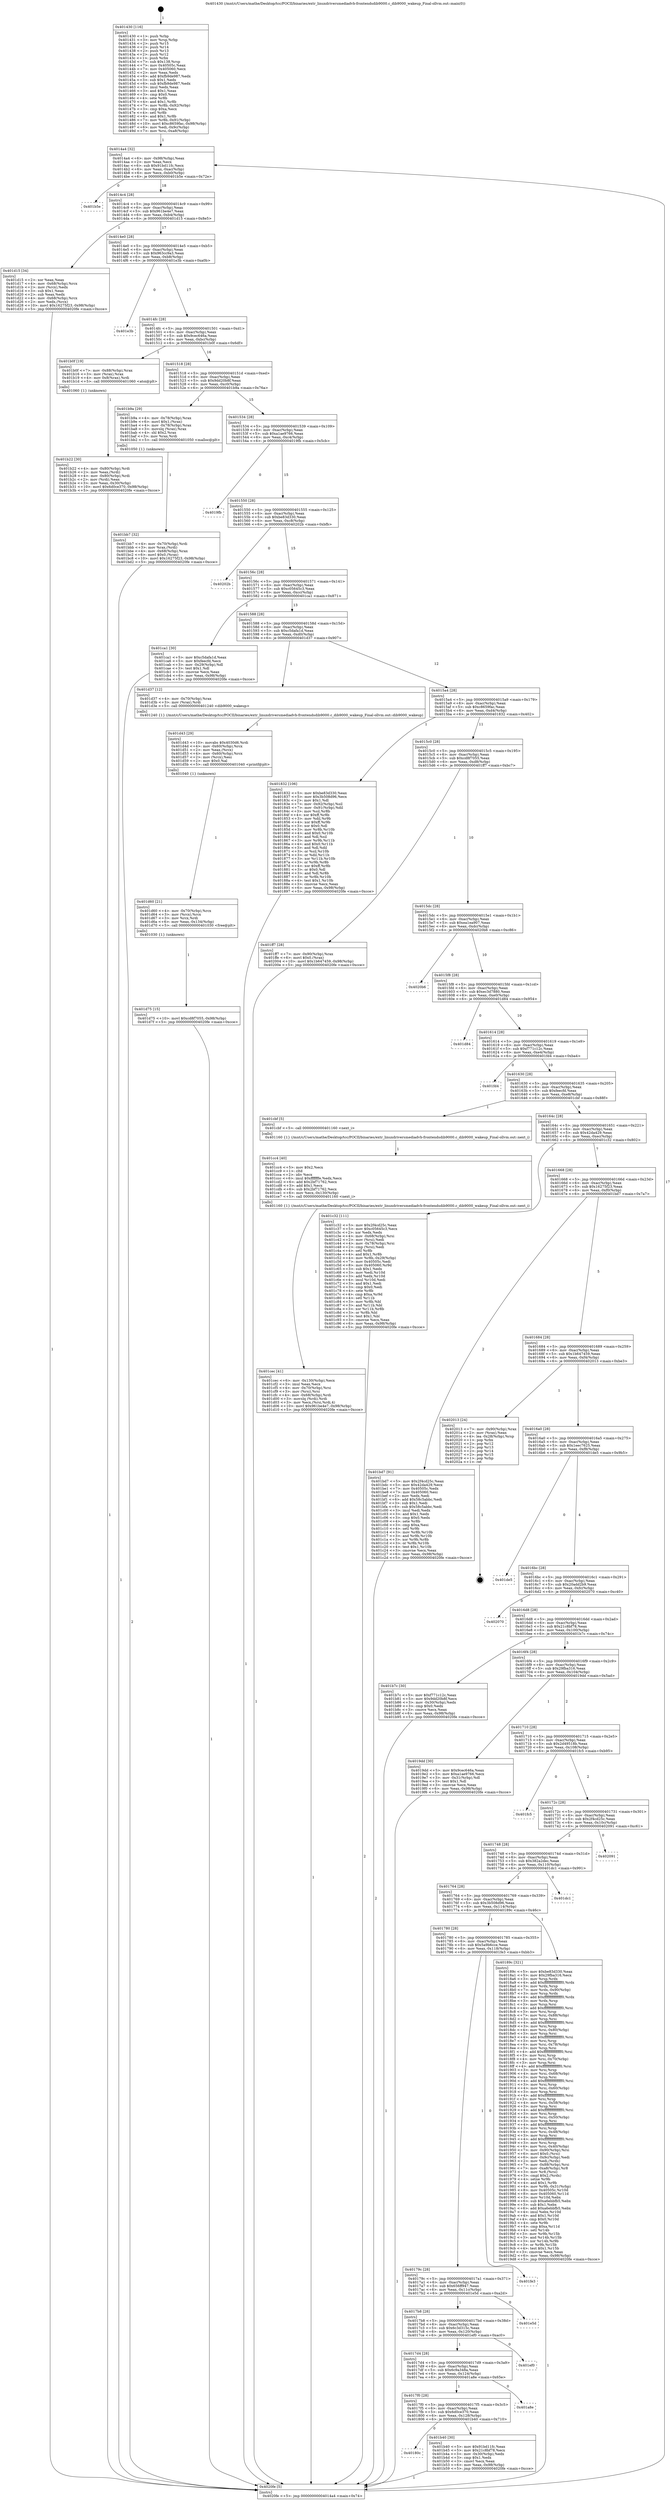 digraph "0x401430" {
  label = "0x401430 (/mnt/c/Users/mathe/Desktop/tcc/POCII/binaries/extr_linuxdriversmediadvb-frontendsdib9000.c_dib9000_wakeup_Final-ollvm.out::main(0))"
  labelloc = "t"
  node[shape=record]

  Entry [label="",width=0.3,height=0.3,shape=circle,fillcolor=black,style=filled]
  "0x4014a4" [label="{
     0x4014a4 [32]\l
     | [instrs]\l
     &nbsp;&nbsp;0x4014a4 \<+6\>: mov -0x98(%rbp),%eax\l
     &nbsp;&nbsp;0x4014aa \<+2\>: mov %eax,%ecx\l
     &nbsp;&nbsp;0x4014ac \<+6\>: sub $0x91bd11fc,%ecx\l
     &nbsp;&nbsp;0x4014b2 \<+6\>: mov %eax,-0xac(%rbp)\l
     &nbsp;&nbsp;0x4014b8 \<+6\>: mov %ecx,-0xb0(%rbp)\l
     &nbsp;&nbsp;0x4014be \<+6\>: je 0000000000401b5e \<main+0x72e\>\l
  }"]
  "0x401b5e" [label="{
     0x401b5e\l
  }", style=dashed]
  "0x4014c4" [label="{
     0x4014c4 [28]\l
     | [instrs]\l
     &nbsp;&nbsp;0x4014c4 \<+5\>: jmp 00000000004014c9 \<main+0x99\>\l
     &nbsp;&nbsp;0x4014c9 \<+6\>: mov -0xac(%rbp),%eax\l
     &nbsp;&nbsp;0x4014cf \<+5\>: sub $0x961be4e7,%eax\l
     &nbsp;&nbsp;0x4014d4 \<+6\>: mov %eax,-0xb4(%rbp)\l
     &nbsp;&nbsp;0x4014da \<+6\>: je 0000000000401d15 \<main+0x8e5\>\l
  }"]
  Exit [label="",width=0.3,height=0.3,shape=circle,fillcolor=black,style=filled,peripheries=2]
  "0x401d15" [label="{
     0x401d15 [34]\l
     | [instrs]\l
     &nbsp;&nbsp;0x401d15 \<+2\>: xor %eax,%eax\l
     &nbsp;&nbsp;0x401d17 \<+4\>: mov -0x68(%rbp),%rcx\l
     &nbsp;&nbsp;0x401d1b \<+2\>: mov (%rcx),%edx\l
     &nbsp;&nbsp;0x401d1d \<+3\>: sub $0x1,%eax\l
     &nbsp;&nbsp;0x401d20 \<+2\>: sub %eax,%edx\l
     &nbsp;&nbsp;0x401d22 \<+4\>: mov -0x68(%rbp),%rcx\l
     &nbsp;&nbsp;0x401d26 \<+2\>: mov %edx,(%rcx)\l
     &nbsp;&nbsp;0x401d28 \<+10\>: movl $0x16275f23,-0x98(%rbp)\l
     &nbsp;&nbsp;0x401d32 \<+5\>: jmp 00000000004020fe \<main+0xcce\>\l
  }"]
  "0x4014e0" [label="{
     0x4014e0 [28]\l
     | [instrs]\l
     &nbsp;&nbsp;0x4014e0 \<+5\>: jmp 00000000004014e5 \<main+0xb5\>\l
     &nbsp;&nbsp;0x4014e5 \<+6\>: mov -0xac(%rbp),%eax\l
     &nbsp;&nbsp;0x4014eb \<+5\>: sub $0x963cc9a3,%eax\l
     &nbsp;&nbsp;0x4014f0 \<+6\>: mov %eax,-0xb8(%rbp)\l
     &nbsp;&nbsp;0x4014f6 \<+6\>: je 0000000000401e3b \<main+0xa0b\>\l
  }"]
  "0x401d75" [label="{
     0x401d75 [15]\l
     | [instrs]\l
     &nbsp;&nbsp;0x401d75 \<+10\>: movl $0xcd8f7055,-0x98(%rbp)\l
     &nbsp;&nbsp;0x401d7f \<+5\>: jmp 00000000004020fe \<main+0xcce\>\l
  }"]
  "0x401e3b" [label="{
     0x401e3b\l
  }", style=dashed]
  "0x4014fc" [label="{
     0x4014fc [28]\l
     | [instrs]\l
     &nbsp;&nbsp;0x4014fc \<+5\>: jmp 0000000000401501 \<main+0xd1\>\l
     &nbsp;&nbsp;0x401501 \<+6\>: mov -0xac(%rbp),%eax\l
     &nbsp;&nbsp;0x401507 \<+5\>: sub $0x9cec646a,%eax\l
     &nbsp;&nbsp;0x40150c \<+6\>: mov %eax,-0xbc(%rbp)\l
     &nbsp;&nbsp;0x401512 \<+6\>: je 0000000000401b0f \<main+0x6df\>\l
  }"]
  "0x401d60" [label="{
     0x401d60 [21]\l
     | [instrs]\l
     &nbsp;&nbsp;0x401d60 \<+4\>: mov -0x70(%rbp),%rcx\l
     &nbsp;&nbsp;0x401d64 \<+3\>: mov (%rcx),%rcx\l
     &nbsp;&nbsp;0x401d67 \<+3\>: mov %rcx,%rdi\l
     &nbsp;&nbsp;0x401d6a \<+6\>: mov %eax,-0x134(%rbp)\l
     &nbsp;&nbsp;0x401d70 \<+5\>: call 0000000000401030 \<free@plt\>\l
     | [calls]\l
     &nbsp;&nbsp;0x401030 \{1\} (unknown)\l
  }"]
  "0x401b0f" [label="{
     0x401b0f [19]\l
     | [instrs]\l
     &nbsp;&nbsp;0x401b0f \<+7\>: mov -0x88(%rbp),%rax\l
     &nbsp;&nbsp;0x401b16 \<+3\>: mov (%rax),%rax\l
     &nbsp;&nbsp;0x401b19 \<+4\>: mov 0x8(%rax),%rdi\l
     &nbsp;&nbsp;0x401b1d \<+5\>: call 0000000000401060 \<atoi@plt\>\l
     | [calls]\l
     &nbsp;&nbsp;0x401060 \{1\} (unknown)\l
  }"]
  "0x401518" [label="{
     0x401518 [28]\l
     | [instrs]\l
     &nbsp;&nbsp;0x401518 \<+5\>: jmp 000000000040151d \<main+0xed\>\l
     &nbsp;&nbsp;0x40151d \<+6\>: mov -0xac(%rbp),%eax\l
     &nbsp;&nbsp;0x401523 \<+5\>: sub $0x9dd20b8f,%eax\l
     &nbsp;&nbsp;0x401528 \<+6\>: mov %eax,-0xc0(%rbp)\l
     &nbsp;&nbsp;0x40152e \<+6\>: je 0000000000401b9a \<main+0x76a\>\l
  }"]
  "0x401d43" [label="{
     0x401d43 [29]\l
     | [instrs]\l
     &nbsp;&nbsp;0x401d43 \<+10\>: movabs $0x4030d6,%rdi\l
     &nbsp;&nbsp;0x401d4d \<+4\>: mov -0x60(%rbp),%rcx\l
     &nbsp;&nbsp;0x401d51 \<+2\>: mov %eax,(%rcx)\l
     &nbsp;&nbsp;0x401d53 \<+4\>: mov -0x60(%rbp),%rcx\l
     &nbsp;&nbsp;0x401d57 \<+2\>: mov (%rcx),%esi\l
     &nbsp;&nbsp;0x401d59 \<+2\>: mov $0x0,%al\l
     &nbsp;&nbsp;0x401d5b \<+5\>: call 0000000000401040 \<printf@plt\>\l
     | [calls]\l
     &nbsp;&nbsp;0x401040 \{1\} (unknown)\l
  }"]
  "0x401b9a" [label="{
     0x401b9a [29]\l
     | [instrs]\l
     &nbsp;&nbsp;0x401b9a \<+4\>: mov -0x78(%rbp),%rax\l
     &nbsp;&nbsp;0x401b9e \<+6\>: movl $0x1,(%rax)\l
     &nbsp;&nbsp;0x401ba4 \<+4\>: mov -0x78(%rbp),%rax\l
     &nbsp;&nbsp;0x401ba8 \<+3\>: movslq (%rax),%rax\l
     &nbsp;&nbsp;0x401bab \<+4\>: shl $0x2,%rax\l
     &nbsp;&nbsp;0x401baf \<+3\>: mov %rax,%rdi\l
     &nbsp;&nbsp;0x401bb2 \<+5\>: call 0000000000401050 \<malloc@plt\>\l
     | [calls]\l
     &nbsp;&nbsp;0x401050 \{1\} (unknown)\l
  }"]
  "0x401534" [label="{
     0x401534 [28]\l
     | [instrs]\l
     &nbsp;&nbsp;0x401534 \<+5\>: jmp 0000000000401539 \<main+0x109\>\l
     &nbsp;&nbsp;0x401539 \<+6\>: mov -0xac(%rbp),%eax\l
     &nbsp;&nbsp;0x40153f \<+5\>: sub $0xa1ae9766,%eax\l
     &nbsp;&nbsp;0x401544 \<+6\>: mov %eax,-0xc4(%rbp)\l
     &nbsp;&nbsp;0x40154a \<+6\>: je 00000000004019fb \<main+0x5cb\>\l
  }"]
  "0x401cec" [label="{
     0x401cec [41]\l
     | [instrs]\l
     &nbsp;&nbsp;0x401cec \<+6\>: mov -0x130(%rbp),%ecx\l
     &nbsp;&nbsp;0x401cf2 \<+3\>: imul %eax,%ecx\l
     &nbsp;&nbsp;0x401cf5 \<+4\>: mov -0x70(%rbp),%rsi\l
     &nbsp;&nbsp;0x401cf9 \<+3\>: mov (%rsi),%rsi\l
     &nbsp;&nbsp;0x401cfc \<+4\>: mov -0x68(%rbp),%rdi\l
     &nbsp;&nbsp;0x401d00 \<+3\>: movslq (%rdi),%rdi\l
     &nbsp;&nbsp;0x401d03 \<+3\>: mov %ecx,(%rsi,%rdi,4)\l
     &nbsp;&nbsp;0x401d06 \<+10\>: movl $0x961be4e7,-0x98(%rbp)\l
     &nbsp;&nbsp;0x401d10 \<+5\>: jmp 00000000004020fe \<main+0xcce\>\l
  }"]
  "0x4019fb" [label="{
     0x4019fb\l
  }", style=dashed]
  "0x401550" [label="{
     0x401550 [28]\l
     | [instrs]\l
     &nbsp;&nbsp;0x401550 \<+5\>: jmp 0000000000401555 \<main+0x125\>\l
     &nbsp;&nbsp;0x401555 \<+6\>: mov -0xac(%rbp),%eax\l
     &nbsp;&nbsp;0x40155b \<+5\>: sub $0xbe83d330,%eax\l
     &nbsp;&nbsp;0x401560 \<+6\>: mov %eax,-0xc8(%rbp)\l
     &nbsp;&nbsp;0x401566 \<+6\>: je 000000000040202b \<main+0xbfb\>\l
  }"]
  "0x401cc4" [label="{
     0x401cc4 [40]\l
     | [instrs]\l
     &nbsp;&nbsp;0x401cc4 \<+5\>: mov $0x2,%ecx\l
     &nbsp;&nbsp;0x401cc9 \<+1\>: cltd\l
     &nbsp;&nbsp;0x401cca \<+2\>: idiv %ecx\l
     &nbsp;&nbsp;0x401ccc \<+6\>: imul $0xfffffffe,%edx,%ecx\l
     &nbsp;&nbsp;0x401cd2 \<+6\>: add $0x2bf71762,%ecx\l
     &nbsp;&nbsp;0x401cd8 \<+3\>: add $0x1,%ecx\l
     &nbsp;&nbsp;0x401cdb \<+6\>: sub $0x2bf71762,%ecx\l
     &nbsp;&nbsp;0x401ce1 \<+6\>: mov %ecx,-0x130(%rbp)\l
     &nbsp;&nbsp;0x401ce7 \<+5\>: call 0000000000401160 \<next_i\>\l
     | [calls]\l
     &nbsp;&nbsp;0x401160 \{1\} (/mnt/c/Users/mathe/Desktop/tcc/POCII/binaries/extr_linuxdriversmediadvb-frontendsdib9000.c_dib9000_wakeup_Final-ollvm.out::next_i)\l
  }"]
  "0x40202b" [label="{
     0x40202b\l
  }", style=dashed]
  "0x40156c" [label="{
     0x40156c [28]\l
     | [instrs]\l
     &nbsp;&nbsp;0x40156c \<+5\>: jmp 0000000000401571 \<main+0x141\>\l
     &nbsp;&nbsp;0x401571 \<+6\>: mov -0xac(%rbp),%eax\l
     &nbsp;&nbsp;0x401577 \<+5\>: sub $0xc05645c3,%eax\l
     &nbsp;&nbsp;0x40157c \<+6\>: mov %eax,-0xcc(%rbp)\l
     &nbsp;&nbsp;0x401582 \<+6\>: je 0000000000401ca1 \<main+0x871\>\l
  }"]
  "0x401bb7" [label="{
     0x401bb7 [32]\l
     | [instrs]\l
     &nbsp;&nbsp;0x401bb7 \<+4\>: mov -0x70(%rbp),%rdi\l
     &nbsp;&nbsp;0x401bbb \<+3\>: mov %rax,(%rdi)\l
     &nbsp;&nbsp;0x401bbe \<+4\>: mov -0x68(%rbp),%rax\l
     &nbsp;&nbsp;0x401bc2 \<+6\>: movl $0x0,(%rax)\l
     &nbsp;&nbsp;0x401bc8 \<+10\>: movl $0x16275f23,-0x98(%rbp)\l
     &nbsp;&nbsp;0x401bd2 \<+5\>: jmp 00000000004020fe \<main+0xcce\>\l
  }"]
  "0x401ca1" [label="{
     0x401ca1 [30]\l
     | [instrs]\l
     &nbsp;&nbsp;0x401ca1 \<+5\>: mov $0xc5dafa1d,%eax\l
     &nbsp;&nbsp;0x401ca6 \<+5\>: mov $0xfeecfd,%ecx\l
     &nbsp;&nbsp;0x401cab \<+3\>: mov -0x29(%rbp),%dl\l
     &nbsp;&nbsp;0x401cae \<+3\>: test $0x1,%dl\l
     &nbsp;&nbsp;0x401cb1 \<+3\>: cmovne %ecx,%eax\l
     &nbsp;&nbsp;0x401cb4 \<+6\>: mov %eax,-0x98(%rbp)\l
     &nbsp;&nbsp;0x401cba \<+5\>: jmp 00000000004020fe \<main+0xcce\>\l
  }"]
  "0x401588" [label="{
     0x401588 [28]\l
     | [instrs]\l
     &nbsp;&nbsp;0x401588 \<+5\>: jmp 000000000040158d \<main+0x15d\>\l
     &nbsp;&nbsp;0x40158d \<+6\>: mov -0xac(%rbp),%eax\l
     &nbsp;&nbsp;0x401593 \<+5\>: sub $0xc5dafa1d,%eax\l
     &nbsp;&nbsp;0x401598 \<+6\>: mov %eax,-0xd0(%rbp)\l
     &nbsp;&nbsp;0x40159e \<+6\>: je 0000000000401d37 \<main+0x907\>\l
  }"]
  "0x40180c" [label="{
     0x40180c\l
  }", style=dashed]
  "0x401d37" [label="{
     0x401d37 [12]\l
     | [instrs]\l
     &nbsp;&nbsp;0x401d37 \<+4\>: mov -0x70(%rbp),%rax\l
     &nbsp;&nbsp;0x401d3b \<+3\>: mov (%rax),%rdi\l
     &nbsp;&nbsp;0x401d3e \<+5\>: call 0000000000401240 \<dib9000_wakeup\>\l
     | [calls]\l
     &nbsp;&nbsp;0x401240 \{1\} (/mnt/c/Users/mathe/Desktop/tcc/POCII/binaries/extr_linuxdriversmediadvb-frontendsdib9000.c_dib9000_wakeup_Final-ollvm.out::dib9000_wakeup)\l
  }"]
  "0x4015a4" [label="{
     0x4015a4 [28]\l
     | [instrs]\l
     &nbsp;&nbsp;0x4015a4 \<+5\>: jmp 00000000004015a9 \<main+0x179\>\l
     &nbsp;&nbsp;0x4015a9 \<+6\>: mov -0xac(%rbp),%eax\l
     &nbsp;&nbsp;0x4015af \<+5\>: sub $0xc8659fac,%eax\l
     &nbsp;&nbsp;0x4015b4 \<+6\>: mov %eax,-0xd4(%rbp)\l
     &nbsp;&nbsp;0x4015ba \<+6\>: je 0000000000401832 \<main+0x402\>\l
  }"]
  "0x401b40" [label="{
     0x401b40 [30]\l
     | [instrs]\l
     &nbsp;&nbsp;0x401b40 \<+5\>: mov $0x91bd11fc,%eax\l
     &nbsp;&nbsp;0x401b45 \<+5\>: mov $0x21c8bf78,%ecx\l
     &nbsp;&nbsp;0x401b4a \<+3\>: mov -0x30(%rbp),%edx\l
     &nbsp;&nbsp;0x401b4d \<+3\>: cmp $0x1,%edx\l
     &nbsp;&nbsp;0x401b50 \<+3\>: cmovl %ecx,%eax\l
     &nbsp;&nbsp;0x401b53 \<+6\>: mov %eax,-0x98(%rbp)\l
     &nbsp;&nbsp;0x401b59 \<+5\>: jmp 00000000004020fe \<main+0xcce\>\l
  }"]
  "0x401832" [label="{
     0x401832 [106]\l
     | [instrs]\l
     &nbsp;&nbsp;0x401832 \<+5\>: mov $0xbe83d330,%eax\l
     &nbsp;&nbsp;0x401837 \<+5\>: mov $0x3b508d96,%ecx\l
     &nbsp;&nbsp;0x40183c \<+2\>: mov $0x1,%dl\l
     &nbsp;&nbsp;0x40183e \<+7\>: mov -0x92(%rbp),%sil\l
     &nbsp;&nbsp;0x401845 \<+7\>: mov -0x91(%rbp),%dil\l
     &nbsp;&nbsp;0x40184c \<+3\>: mov %sil,%r8b\l
     &nbsp;&nbsp;0x40184f \<+4\>: xor $0xff,%r8b\l
     &nbsp;&nbsp;0x401853 \<+3\>: mov %dil,%r9b\l
     &nbsp;&nbsp;0x401856 \<+4\>: xor $0xff,%r9b\l
     &nbsp;&nbsp;0x40185a \<+3\>: xor $0x0,%dl\l
     &nbsp;&nbsp;0x40185d \<+3\>: mov %r8b,%r10b\l
     &nbsp;&nbsp;0x401860 \<+4\>: and $0x0,%r10b\l
     &nbsp;&nbsp;0x401864 \<+3\>: and %dl,%sil\l
     &nbsp;&nbsp;0x401867 \<+3\>: mov %r9b,%r11b\l
     &nbsp;&nbsp;0x40186a \<+4\>: and $0x0,%r11b\l
     &nbsp;&nbsp;0x40186e \<+3\>: and %dl,%dil\l
     &nbsp;&nbsp;0x401871 \<+3\>: or %sil,%r10b\l
     &nbsp;&nbsp;0x401874 \<+3\>: or %dil,%r11b\l
     &nbsp;&nbsp;0x401877 \<+3\>: xor %r11b,%r10b\l
     &nbsp;&nbsp;0x40187a \<+3\>: or %r9b,%r8b\l
     &nbsp;&nbsp;0x40187d \<+4\>: xor $0xff,%r8b\l
     &nbsp;&nbsp;0x401881 \<+3\>: or $0x0,%dl\l
     &nbsp;&nbsp;0x401884 \<+3\>: and %dl,%r8b\l
     &nbsp;&nbsp;0x401887 \<+3\>: or %r8b,%r10b\l
     &nbsp;&nbsp;0x40188a \<+4\>: test $0x1,%r10b\l
     &nbsp;&nbsp;0x40188e \<+3\>: cmovne %ecx,%eax\l
     &nbsp;&nbsp;0x401891 \<+6\>: mov %eax,-0x98(%rbp)\l
     &nbsp;&nbsp;0x401897 \<+5\>: jmp 00000000004020fe \<main+0xcce\>\l
  }"]
  "0x4015c0" [label="{
     0x4015c0 [28]\l
     | [instrs]\l
     &nbsp;&nbsp;0x4015c0 \<+5\>: jmp 00000000004015c5 \<main+0x195\>\l
     &nbsp;&nbsp;0x4015c5 \<+6\>: mov -0xac(%rbp),%eax\l
     &nbsp;&nbsp;0x4015cb \<+5\>: sub $0xcd8f7055,%eax\l
     &nbsp;&nbsp;0x4015d0 \<+6\>: mov %eax,-0xd8(%rbp)\l
     &nbsp;&nbsp;0x4015d6 \<+6\>: je 0000000000401ff7 \<main+0xbc7\>\l
  }"]
  "0x4020fe" [label="{
     0x4020fe [5]\l
     | [instrs]\l
     &nbsp;&nbsp;0x4020fe \<+5\>: jmp 00000000004014a4 \<main+0x74\>\l
  }"]
  "0x401430" [label="{
     0x401430 [116]\l
     | [instrs]\l
     &nbsp;&nbsp;0x401430 \<+1\>: push %rbp\l
     &nbsp;&nbsp;0x401431 \<+3\>: mov %rsp,%rbp\l
     &nbsp;&nbsp;0x401434 \<+2\>: push %r15\l
     &nbsp;&nbsp;0x401436 \<+2\>: push %r14\l
     &nbsp;&nbsp;0x401438 \<+2\>: push %r13\l
     &nbsp;&nbsp;0x40143a \<+2\>: push %r12\l
     &nbsp;&nbsp;0x40143c \<+1\>: push %rbx\l
     &nbsp;&nbsp;0x40143d \<+7\>: sub $0x138,%rsp\l
     &nbsp;&nbsp;0x401444 \<+7\>: mov 0x40505c,%eax\l
     &nbsp;&nbsp;0x40144b \<+7\>: mov 0x405060,%ecx\l
     &nbsp;&nbsp;0x401452 \<+2\>: mov %eax,%edx\l
     &nbsp;&nbsp;0x401454 \<+6\>: add $0xfb9de987,%edx\l
     &nbsp;&nbsp;0x40145a \<+3\>: sub $0x1,%edx\l
     &nbsp;&nbsp;0x40145d \<+6\>: sub $0xfb9de987,%edx\l
     &nbsp;&nbsp;0x401463 \<+3\>: imul %edx,%eax\l
     &nbsp;&nbsp;0x401466 \<+3\>: and $0x1,%eax\l
     &nbsp;&nbsp;0x401469 \<+3\>: cmp $0x0,%eax\l
     &nbsp;&nbsp;0x40146c \<+4\>: sete %r8b\l
     &nbsp;&nbsp;0x401470 \<+4\>: and $0x1,%r8b\l
     &nbsp;&nbsp;0x401474 \<+7\>: mov %r8b,-0x92(%rbp)\l
     &nbsp;&nbsp;0x40147b \<+3\>: cmp $0xa,%ecx\l
     &nbsp;&nbsp;0x40147e \<+4\>: setl %r8b\l
     &nbsp;&nbsp;0x401482 \<+4\>: and $0x1,%r8b\l
     &nbsp;&nbsp;0x401486 \<+7\>: mov %r8b,-0x91(%rbp)\l
     &nbsp;&nbsp;0x40148d \<+10\>: movl $0xc8659fac,-0x98(%rbp)\l
     &nbsp;&nbsp;0x401497 \<+6\>: mov %edi,-0x9c(%rbp)\l
     &nbsp;&nbsp;0x40149d \<+7\>: mov %rsi,-0xa8(%rbp)\l
  }"]
  "0x4017f0" [label="{
     0x4017f0 [28]\l
     | [instrs]\l
     &nbsp;&nbsp;0x4017f0 \<+5\>: jmp 00000000004017f5 \<main+0x3c5\>\l
     &nbsp;&nbsp;0x4017f5 \<+6\>: mov -0xac(%rbp),%eax\l
     &nbsp;&nbsp;0x4017fb \<+5\>: sub $0x6d0ce370,%eax\l
     &nbsp;&nbsp;0x401800 \<+6\>: mov %eax,-0x128(%rbp)\l
     &nbsp;&nbsp;0x401806 \<+6\>: je 0000000000401b40 \<main+0x710\>\l
  }"]
  "0x401ff7" [label="{
     0x401ff7 [28]\l
     | [instrs]\l
     &nbsp;&nbsp;0x401ff7 \<+7\>: mov -0x90(%rbp),%rax\l
     &nbsp;&nbsp;0x401ffe \<+6\>: movl $0x0,(%rax)\l
     &nbsp;&nbsp;0x402004 \<+10\>: movl $0x1b647459,-0x98(%rbp)\l
     &nbsp;&nbsp;0x40200e \<+5\>: jmp 00000000004020fe \<main+0xcce\>\l
  }"]
  "0x4015dc" [label="{
     0x4015dc [28]\l
     | [instrs]\l
     &nbsp;&nbsp;0x4015dc \<+5\>: jmp 00000000004015e1 \<main+0x1b1\>\l
     &nbsp;&nbsp;0x4015e1 \<+6\>: mov -0xac(%rbp),%eax\l
     &nbsp;&nbsp;0x4015e7 \<+5\>: sub $0xea1ea907,%eax\l
     &nbsp;&nbsp;0x4015ec \<+6\>: mov %eax,-0xdc(%rbp)\l
     &nbsp;&nbsp;0x4015f2 \<+6\>: je 00000000004020b6 \<main+0xc86\>\l
  }"]
  "0x401a8e" [label="{
     0x401a8e\l
  }", style=dashed]
  "0x4020b6" [label="{
     0x4020b6\l
  }", style=dashed]
  "0x4015f8" [label="{
     0x4015f8 [28]\l
     | [instrs]\l
     &nbsp;&nbsp;0x4015f8 \<+5\>: jmp 00000000004015fd \<main+0x1cd\>\l
     &nbsp;&nbsp;0x4015fd \<+6\>: mov -0xac(%rbp),%eax\l
     &nbsp;&nbsp;0x401603 \<+5\>: sub $0xec3d7880,%eax\l
     &nbsp;&nbsp;0x401608 \<+6\>: mov %eax,-0xe0(%rbp)\l
     &nbsp;&nbsp;0x40160e \<+6\>: je 0000000000401d84 \<main+0x954\>\l
  }"]
  "0x4017d4" [label="{
     0x4017d4 [28]\l
     | [instrs]\l
     &nbsp;&nbsp;0x4017d4 \<+5\>: jmp 00000000004017d9 \<main+0x3a9\>\l
     &nbsp;&nbsp;0x4017d9 \<+6\>: mov -0xac(%rbp),%eax\l
     &nbsp;&nbsp;0x4017df \<+5\>: sub $0x6c9a348a,%eax\l
     &nbsp;&nbsp;0x4017e4 \<+6\>: mov %eax,-0x124(%rbp)\l
     &nbsp;&nbsp;0x4017ea \<+6\>: je 0000000000401a8e \<main+0x65e\>\l
  }"]
  "0x401d84" [label="{
     0x401d84\l
  }", style=dashed]
  "0x401614" [label="{
     0x401614 [28]\l
     | [instrs]\l
     &nbsp;&nbsp;0x401614 \<+5\>: jmp 0000000000401619 \<main+0x1e9\>\l
     &nbsp;&nbsp;0x401619 \<+6\>: mov -0xac(%rbp),%eax\l
     &nbsp;&nbsp;0x40161f \<+5\>: sub $0xf771c12c,%eax\l
     &nbsp;&nbsp;0x401624 \<+6\>: mov %eax,-0xe4(%rbp)\l
     &nbsp;&nbsp;0x40162a \<+6\>: je 0000000000401fd4 \<main+0xba4\>\l
  }"]
  "0x401ef0" [label="{
     0x401ef0\l
  }", style=dashed]
  "0x401fd4" [label="{
     0x401fd4\l
  }", style=dashed]
  "0x401630" [label="{
     0x401630 [28]\l
     | [instrs]\l
     &nbsp;&nbsp;0x401630 \<+5\>: jmp 0000000000401635 \<main+0x205\>\l
     &nbsp;&nbsp;0x401635 \<+6\>: mov -0xac(%rbp),%eax\l
     &nbsp;&nbsp;0x40163b \<+5\>: sub $0xfeecfd,%eax\l
     &nbsp;&nbsp;0x401640 \<+6\>: mov %eax,-0xe8(%rbp)\l
     &nbsp;&nbsp;0x401646 \<+6\>: je 0000000000401cbf \<main+0x88f\>\l
  }"]
  "0x4017b8" [label="{
     0x4017b8 [28]\l
     | [instrs]\l
     &nbsp;&nbsp;0x4017b8 \<+5\>: jmp 00000000004017bd \<main+0x38d\>\l
     &nbsp;&nbsp;0x4017bd \<+6\>: mov -0xac(%rbp),%eax\l
     &nbsp;&nbsp;0x4017c3 \<+5\>: sub $0x6c3d315c,%eax\l
     &nbsp;&nbsp;0x4017c8 \<+6\>: mov %eax,-0x120(%rbp)\l
     &nbsp;&nbsp;0x4017ce \<+6\>: je 0000000000401ef0 \<main+0xac0\>\l
  }"]
  "0x401cbf" [label="{
     0x401cbf [5]\l
     | [instrs]\l
     &nbsp;&nbsp;0x401cbf \<+5\>: call 0000000000401160 \<next_i\>\l
     | [calls]\l
     &nbsp;&nbsp;0x401160 \{1\} (/mnt/c/Users/mathe/Desktop/tcc/POCII/binaries/extr_linuxdriversmediadvb-frontendsdib9000.c_dib9000_wakeup_Final-ollvm.out::next_i)\l
  }"]
  "0x40164c" [label="{
     0x40164c [28]\l
     | [instrs]\l
     &nbsp;&nbsp;0x40164c \<+5\>: jmp 0000000000401651 \<main+0x221\>\l
     &nbsp;&nbsp;0x401651 \<+6\>: mov -0xac(%rbp),%eax\l
     &nbsp;&nbsp;0x401657 \<+5\>: sub $0x42da429,%eax\l
     &nbsp;&nbsp;0x40165c \<+6\>: mov %eax,-0xec(%rbp)\l
     &nbsp;&nbsp;0x401662 \<+6\>: je 0000000000401c32 \<main+0x802\>\l
  }"]
  "0x401e5d" [label="{
     0x401e5d\l
  }", style=dashed]
  "0x401c32" [label="{
     0x401c32 [111]\l
     | [instrs]\l
     &nbsp;&nbsp;0x401c32 \<+5\>: mov $0x2f4cd25c,%eax\l
     &nbsp;&nbsp;0x401c37 \<+5\>: mov $0xc05645c3,%ecx\l
     &nbsp;&nbsp;0x401c3c \<+2\>: xor %edx,%edx\l
     &nbsp;&nbsp;0x401c3e \<+4\>: mov -0x68(%rbp),%rsi\l
     &nbsp;&nbsp;0x401c42 \<+2\>: mov (%rsi),%edi\l
     &nbsp;&nbsp;0x401c44 \<+4\>: mov -0x78(%rbp),%rsi\l
     &nbsp;&nbsp;0x401c48 \<+2\>: cmp (%rsi),%edi\l
     &nbsp;&nbsp;0x401c4a \<+4\>: setl %r8b\l
     &nbsp;&nbsp;0x401c4e \<+4\>: and $0x1,%r8b\l
     &nbsp;&nbsp;0x401c52 \<+4\>: mov %r8b,-0x29(%rbp)\l
     &nbsp;&nbsp;0x401c56 \<+7\>: mov 0x40505c,%edi\l
     &nbsp;&nbsp;0x401c5d \<+8\>: mov 0x405060,%r9d\l
     &nbsp;&nbsp;0x401c65 \<+3\>: sub $0x1,%edx\l
     &nbsp;&nbsp;0x401c68 \<+3\>: mov %edi,%r10d\l
     &nbsp;&nbsp;0x401c6b \<+3\>: add %edx,%r10d\l
     &nbsp;&nbsp;0x401c6e \<+4\>: imul %r10d,%edi\l
     &nbsp;&nbsp;0x401c72 \<+3\>: and $0x1,%edi\l
     &nbsp;&nbsp;0x401c75 \<+3\>: cmp $0x0,%edi\l
     &nbsp;&nbsp;0x401c78 \<+4\>: sete %r8b\l
     &nbsp;&nbsp;0x401c7c \<+4\>: cmp $0xa,%r9d\l
     &nbsp;&nbsp;0x401c80 \<+4\>: setl %r11b\l
     &nbsp;&nbsp;0x401c84 \<+3\>: mov %r8b,%bl\l
     &nbsp;&nbsp;0x401c87 \<+3\>: and %r11b,%bl\l
     &nbsp;&nbsp;0x401c8a \<+3\>: xor %r11b,%r8b\l
     &nbsp;&nbsp;0x401c8d \<+3\>: or %r8b,%bl\l
     &nbsp;&nbsp;0x401c90 \<+3\>: test $0x1,%bl\l
     &nbsp;&nbsp;0x401c93 \<+3\>: cmovne %ecx,%eax\l
     &nbsp;&nbsp;0x401c96 \<+6\>: mov %eax,-0x98(%rbp)\l
     &nbsp;&nbsp;0x401c9c \<+5\>: jmp 00000000004020fe \<main+0xcce\>\l
  }"]
  "0x401668" [label="{
     0x401668 [28]\l
     | [instrs]\l
     &nbsp;&nbsp;0x401668 \<+5\>: jmp 000000000040166d \<main+0x23d\>\l
     &nbsp;&nbsp;0x40166d \<+6\>: mov -0xac(%rbp),%eax\l
     &nbsp;&nbsp;0x401673 \<+5\>: sub $0x16275f23,%eax\l
     &nbsp;&nbsp;0x401678 \<+6\>: mov %eax,-0xf0(%rbp)\l
     &nbsp;&nbsp;0x40167e \<+6\>: je 0000000000401bd7 \<main+0x7a7\>\l
  }"]
  "0x40179c" [label="{
     0x40179c [28]\l
     | [instrs]\l
     &nbsp;&nbsp;0x40179c \<+5\>: jmp 00000000004017a1 \<main+0x371\>\l
     &nbsp;&nbsp;0x4017a1 \<+6\>: mov -0xac(%rbp),%eax\l
     &nbsp;&nbsp;0x4017a7 \<+5\>: sub $0x656ff947,%eax\l
     &nbsp;&nbsp;0x4017ac \<+6\>: mov %eax,-0x11c(%rbp)\l
     &nbsp;&nbsp;0x4017b2 \<+6\>: je 0000000000401e5d \<main+0xa2d\>\l
  }"]
  "0x401bd7" [label="{
     0x401bd7 [91]\l
     | [instrs]\l
     &nbsp;&nbsp;0x401bd7 \<+5\>: mov $0x2f4cd25c,%eax\l
     &nbsp;&nbsp;0x401bdc \<+5\>: mov $0x42da429,%ecx\l
     &nbsp;&nbsp;0x401be1 \<+7\>: mov 0x40505c,%edx\l
     &nbsp;&nbsp;0x401be8 \<+7\>: mov 0x405060,%esi\l
     &nbsp;&nbsp;0x401bef \<+2\>: mov %edx,%edi\l
     &nbsp;&nbsp;0x401bf1 \<+6\>: add $0x58c5abbc,%edi\l
     &nbsp;&nbsp;0x401bf7 \<+3\>: sub $0x1,%edi\l
     &nbsp;&nbsp;0x401bfa \<+6\>: sub $0x58c5abbc,%edi\l
     &nbsp;&nbsp;0x401c00 \<+3\>: imul %edi,%edx\l
     &nbsp;&nbsp;0x401c03 \<+3\>: and $0x1,%edx\l
     &nbsp;&nbsp;0x401c06 \<+3\>: cmp $0x0,%edx\l
     &nbsp;&nbsp;0x401c09 \<+4\>: sete %r8b\l
     &nbsp;&nbsp;0x401c0d \<+3\>: cmp $0xa,%esi\l
     &nbsp;&nbsp;0x401c10 \<+4\>: setl %r9b\l
     &nbsp;&nbsp;0x401c14 \<+3\>: mov %r8b,%r10b\l
     &nbsp;&nbsp;0x401c17 \<+3\>: and %r9b,%r10b\l
     &nbsp;&nbsp;0x401c1a \<+3\>: xor %r9b,%r8b\l
     &nbsp;&nbsp;0x401c1d \<+3\>: or %r8b,%r10b\l
     &nbsp;&nbsp;0x401c20 \<+4\>: test $0x1,%r10b\l
     &nbsp;&nbsp;0x401c24 \<+3\>: cmovne %ecx,%eax\l
     &nbsp;&nbsp;0x401c27 \<+6\>: mov %eax,-0x98(%rbp)\l
     &nbsp;&nbsp;0x401c2d \<+5\>: jmp 00000000004020fe \<main+0xcce\>\l
  }"]
  "0x401684" [label="{
     0x401684 [28]\l
     | [instrs]\l
     &nbsp;&nbsp;0x401684 \<+5\>: jmp 0000000000401689 \<main+0x259\>\l
     &nbsp;&nbsp;0x401689 \<+6\>: mov -0xac(%rbp),%eax\l
     &nbsp;&nbsp;0x40168f \<+5\>: sub $0x1b647459,%eax\l
     &nbsp;&nbsp;0x401694 \<+6\>: mov %eax,-0xf4(%rbp)\l
     &nbsp;&nbsp;0x40169a \<+6\>: je 0000000000402013 \<main+0xbe3\>\l
  }"]
  "0x401fe3" [label="{
     0x401fe3\l
  }", style=dashed]
  "0x402013" [label="{
     0x402013 [24]\l
     | [instrs]\l
     &nbsp;&nbsp;0x402013 \<+7\>: mov -0x90(%rbp),%rax\l
     &nbsp;&nbsp;0x40201a \<+2\>: mov (%rax),%eax\l
     &nbsp;&nbsp;0x40201c \<+4\>: lea -0x28(%rbp),%rsp\l
     &nbsp;&nbsp;0x402020 \<+1\>: pop %rbx\l
     &nbsp;&nbsp;0x402021 \<+2\>: pop %r12\l
     &nbsp;&nbsp;0x402023 \<+2\>: pop %r13\l
     &nbsp;&nbsp;0x402025 \<+2\>: pop %r14\l
     &nbsp;&nbsp;0x402027 \<+2\>: pop %r15\l
     &nbsp;&nbsp;0x402029 \<+1\>: pop %rbp\l
     &nbsp;&nbsp;0x40202a \<+1\>: ret\l
  }"]
  "0x4016a0" [label="{
     0x4016a0 [28]\l
     | [instrs]\l
     &nbsp;&nbsp;0x4016a0 \<+5\>: jmp 00000000004016a5 \<main+0x275\>\l
     &nbsp;&nbsp;0x4016a5 \<+6\>: mov -0xac(%rbp),%eax\l
     &nbsp;&nbsp;0x4016ab \<+5\>: sub $0x1eec7625,%eax\l
     &nbsp;&nbsp;0x4016b0 \<+6\>: mov %eax,-0xf8(%rbp)\l
     &nbsp;&nbsp;0x4016b6 \<+6\>: je 0000000000401de5 \<main+0x9b5\>\l
  }"]
  "0x401b22" [label="{
     0x401b22 [30]\l
     | [instrs]\l
     &nbsp;&nbsp;0x401b22 \<+4\>: mov -0x80(%rbp),%rdi\l
     &nbsp;&nbsp;0x401b26 \<+2\>: mov %eax,(%rdi)\l
     &nbsp;&nbsp;0x401b28 \<+4\>: mov -0x80(%rbp),%rdi\l
     &nbsp;&nbsp;0x401b2c \<+2\>: mov (%rdi),%eax\l
     &nbsp;&nbsp;0x401b2e \<+3\>: mov %eax,-0x30(%rbp)\l
     &nbsp;&nbsp;0x401b31 \<+10\>: movl $0x6d0ce370,-0x98(%rbp)\l
     &nbsp;&nbsp;0x401b3b \<+5\>: jmp 00000000004020fe \<main+0xcce\>\l
  }"]
  "0x401de5" [label="{
     0x401de5\l
  }", style=dashed]
  "0x4016bc" [label="{
     0x4016bc [28]\l
     | [instrs]\l
     &nbsp;&nbsp;0x4016bc \<+5\>: jmp 00000000004016c1 \<main+0x291\>\l
     &nbsp;&nbsp;0x4016c1 \<+6\>: mov -0xac(%rbp),%eax\l
     &nbsp;&nbsp;0x4016c7 \<+5\>: sub $0x20add2b9,%eax\l
     &nbsp;&nbsp;0x4016cc \<+6\>: mov %eax,-0xfc(%rbp)\l
     &nbsp;&nbsp;0x4016d2 \<+6\>: je 0000000000402070 \<main+0xc40\>\l
  }"]
  "0x401780" [label="{
     0x401780 [28]\l
     | [instrs]\l
     &nbsp;&nbsp;0x401780 \<+5\>: jmp 0000000000401785 \<main+0x355\>\l
     &nbsp;&nbsp;0x401785 \<+6\>: mov -0xac(%rbp),%eax\l
     &nbsp;&nbsp;0x40178b \<+5\>: sub $0x5a9b6cce,%eax\l
     &nbsp;&nbsp;0x401790 \<+6\>: mov %eax,-0x118(%rbp)\l
     &nbsp;&nbsp;0x401796 \<+6\>: je 0000000000401fe3 \<main+0xbb3\>\l
  }"]
  "0x402070" [label="{
     0x402070\l
  }", style=dashed]
  "0x4016d8" [label="{
     0x4016d8 [28]\l
     | [instrs]\l
     &nbsp;&nbsp;0x4016d8 \<+5\>: jmp 00000000004016dd \<main+0x2ad\>\l
     &nbsp;&nbsp;0x4016dd \<+6\>: mov -0xac(%rbp),%eax\l
     &nbsp;&nbsp;0x4016e3 \<+5\>: sub $0x21c8bf78,%eax\l
     &nbsp;&nbsp;0x4016e8 \<+6\>: mov %eax,-0x100(%rbp)\l
     &nbsp;&nbsp;0x4016ee \<+6\>: je 0000000000401b7c \<main+0x74c\>\l
  }"]
  "0x40189c" [label="{
     0x40189c [321]\l
     | [instrs]\l
     &nbsp;&nbsp;0x40189c \<+5\>: mov $0xbe83d330,%eax\l
     &nbsp;&nbsp;0x4018a1 \<+5\>: mov $0x29fba316,%ecx\l
     &nbsp;&nbsp;0x4018a6 \<+3\>: mov %rsp,%rdx\l
     &nbsp;&nbsp;0x4018a9 \<+4\>: add $0xfffffffffffffff0,%rdx\l
     &nbsp;&nbsp;0x4018ad \<+3\>: mov %rdx,%rsp\l
     &nbsp;&nbsp;0x4018b0 \<+7\>: mov %rdx,-0x90(%rbp)\l
     &nbsp;&nbsp;0x4018b7 \<+3\>: mov %rsp,%rdx\l
     &nbsp;&nbsp;0x4018ba \<+4\>: add $0xfffffffffffffff0,%rdx\l
     &nbsp;&nbsp;0x4018be \<+3\>: mov %rdx,%rsp\l
     &nbsp;&nbsp;0x4018c1 \<+3\>: mov %rsp,%rsi\l
     &nbsp;&nbsp;0x4018c4 \<+4\>: add $0xfffffffffffffff0,%rsi\l
     &nbsp;&nbsp;0x4018c8 \<+3\>: mov %rsi,%rsp\l
     &nbsp;&nbsp;0x4018cb \<+7\>: mov %rsi,-0x88(%rbp)\l
     &nbsp;&nbsp;0x4018d2 \<+3\>: mov %rsp,%rsi\l
     &nbsp;&nbsp;0x4018d5 \<+4\>: add $0xfffffffffffffff0,%rsi\l
     &nbsp;&nbsp;0x4018d9 \<+3\>: mov %rsi,%rsp\l
     &nbsp;&nbsp;0x4018dc \<+4\>: mov %rsi,-0x80(%rbp)\l
     &nbsp;&nbsp;0x4018e0 \<+3\>: mov %rsp,%rsi\l
     &nbsp;&nbsp;0x4018e3 \<+4\>: add $0xfffffffffffffff0,%rsi\l
     &nbsp;&nbsp;0x4018e7 \<+3\>: mov %rsi,%rsp\l
     &nbsp;&nbsp;0x4018ea \<+4\>: mov %rsi,-0x78(%rbp)\l
     &nbsp;&nbsp;0x4018ee \<+3\>: mov %rsp,%rsi\l
     &nbsp;&nbsp;0x4018f1 \<+4\>: add $0xfffffffffffffff0,%rsi\l
     &nbsp;&nbsp;0x4018f5 \<+3\>: mov %rsi,%rsp\l
     &nbsp;&nbsp;0x4018f8 \<+4\>: mov %rsi,-0x70(%rbp)\l
     &nbsp;&nbsp;0x4018fc \<+3\>: mov %rsp,%rsi\l
     &nbsp;&nbsp;0x4018ff \<+4\>: add $0xfffffffffffffff0,%rsi\l
     &nbsp;&nbsp;0x401903 \<+3\>: mov %rsi,%rsp\l
     &nbsp;&nbsp;0x401906 \<+4\>: mov %rsi,-0x68(%rbp)\l
     &nbsp;&nbsp;0x40190a \<+3\>: mov %rsp,%rsi\l
     &nbsp;&nbsp;0x40190d \<+4\>: add $0xfffffffffffffff0,%rsi\l
     &nbsp;&nbsp;0x401911 \<+3\>: mov %rsi,%rsp\l
     &nbsp;&nbsp;0x401914 \<+4\>: mov %rsi,-0x60(%rbp)\l
     &nbsp;&nbsp;0x401918 \<+3\>: mov %rsp,%rsi\l
     &nbsp;&nbsp;0x40191b \<+4\>: add $0xfffffffffffffff0,%rsi\l
     &nbsp;&nbsp;0x40191f \<+3\>: mov %rsi,%rsp\l
     &nbsp;&nbsp;0x401922 \<+4\>: mov %rsi,-0x58(%rbp)\l
     &nbsp;&nbsp;0x401926 \<+3\>: mov %rsp,%rsi\l
     &nbsp;&nbsp;0x401929 \<+4\>: add $0xfffffffffffffff0,%rsi\l
     &nbsp;&nbsp;0x40192d \<+3\>: mov %rsi,%rsp\l
     &nbsp;&nbsp;0x401930 \<+4\>: mov %rsi,-0x50(%rbp)\l
     &nbsp;&nbsp;0x401934 \<+3\>: mov %rsp,%rsi\l
     &nbsp;&nbsp;0x401937 \<+4\>: add $0xfffffffffffffff0,%rsi\l
     &nbsp;&nbsp;0x40193b \<+3\>: mov %rsi,%rsp\l
     &nbsp;&nbsp;0x40193e \<+4\>: mov %rsi,-0x48(%rbp)\l
     &nbsp;&nbsp;0x401942 \<+3\>: mov %rsp,%rsi\l
     &nbsp;&nbsp;0x401945 \<+4\>: add $0xfffffffffffffff0,%rsi\l
     &nbsp;&nbsp;0x401949 \<+3\>: mov %rsi,%rsp\l
     &nbsp;&nbsp;0x40194c \<+4\>: mov %rsi,-0x40(%rbp)\l
     &nbsp;&nbsp;0x401950 \<+7\>: mov -0x90(%rbp),%rsi\l
     &nbsp;&nbsp;0x401957 \<+6\>: movl $0x0,(%rsi)\l
     &nbsp;&nbsp;0x40195d \<+6\>: mov -0x9c(%rbp),%edi\l
     &nbsp;&nbsp;0x401963 \<+2\>: mov %edi,(%rdx)\l
     &nbsp;&nbsp;0x401965 \<+7\>: mov -0x88(%rbp),%rsi\l
     &nbsp;&nbsp;0x40196c \<+7\>: mov -0xa8(%rbp),%r8\l
     &nbsp;&nbsp;0x401973 \<+3\>: mov %r8,(%rsi)\l
     &nbsp;&nbsp;0x401976 \<+3\>: cmpl $0x2,(%rdx)\l
     &nbsp;&nbsp;0x401979 \<+4\>: setne %r9b\l
     &nbsp;&nbsp;0x40197d \<+4\>: and $0x1,%r9b\l
     &nbsp;&nbsp;0x401981 \<+4\>: mov %r9b,-0x31(%rbp)\l
     &nbsp;&nbsp;0x401985 \<+8\>: mov 0x40505c,%r10d\l
     &nbsp;&nbsp;0x40198d \<+8\>: mov 0x405060,%r11d\l
     &nbsp;&nbsp;0x401995 \<+3\>: mov %r10d,%ebx\l
     &nbsp;&nbsp;0x401998 \<+6\>: sub $0xa6ebbfb5,%ebx\l
     &nbsp;&nbsp;0x40199e \<+3\>: sub $0x1,%ebx\l
     &nbsp;&nbsp;0x4019a1 \<+6\>: add $0xa6ebbfb5,%ebx\l
     &nbsp;&nbsp;0x4019a7 \<+4\>: imul %ebx,%r10d\l
     &nbsp;&nbsp;0x4019ab \<+4\>: and $0x1,%r10d\l
     &nbsp;&nbsp;0x4019af \<+4\>: cmp $0x0,%r10d\l
     &nbsp;&nbsp;0x4019b3 \<+4\>: sete %r9b\l
     &nbsp;&nbsp;0x4019b7 \<+4\>: cmp $0xa,%r11d\l
     &nbsp;&nbsp;0x4019bb \<+4\>: setl %r14b\l
     &nbsp;&nbsp;0x4019bf \<+3\>: mov %r9b,%r15b\l
     &nbsp;&nbsp;0x4019c2 \<+3\>: and %r14b,%r15b\l
     &nbsp;&nbsp;0x4019c5 \<+3\>: xor %r14b,%r9b\l
     &nbsp;&nbsp;0x4019c8 \<+3\>: or %r9b,%r15b\l
     &nbsp;&nbsp;0x4019cb \<+4\>: test $0x1,%r15b\l
     &nbsp;&nbsp;0x4019cf \<+3\>: cmovne %ecx,%eax\l
     &nbsp;&nbsp;0x4019d2 \<+6\>: mov %eax,-0x98(%rbp)\l
     &nbsp;&nbsp;0x4019d8 \<+5\>: jmp 00000000004020fe \<main+0xcce\>\l
  }"]
  "0x401b7c" [label="{
     0x401b7c [30]\l
     | [instrs]\l
     &nbsp;&nbsp;0x401b7c \<+5\>: mov $0xf771c12c,%eax\l
     &nbsp;&nbsp;0x401b81 \<+5\>: mov $0x9dd20b8f,%ecx\l
     &nbsp;&nbsp;0x401b86 \<+3\>: mov -0x30(%rbp),%edx\l
     &nbsp;&nbsp;0x401b89 \<+3\>: cmp $0x0,%edx\l
     &nbsp;&nbsp;0x401b8c \<+3\>: cmove %ecx,%eax\l
     &nbsp;&nbsp;0x401b8f \<+6\>: mov %eax,-0x98(%rbp)\l
     &nbsp;&nbsp;0x401b95 \<+5\>: jmp 00000000004020fe \<main+0xcce\>\l
  }"]
  "0x4016f4" [label="{
     0x4016f4 [28]\l
     | [instrs]\l
     &nbsp;&nbsp;0x4016f4 \<+5\>: jmp 00000000004016f9 \<main+0x2c9\>\l
     &nbsp;&nbsp;0x4016f9 \<+6\>: mov -0xac(%rbp),%eax\l
     &nbsp;&nbsp;0x4016ff \<+5\>: sub $0x29fba316,%eax\l
     &nbsp;&nbsp;0x401704 \<+6\>: mov %eax,-0x104(%rbp)\l
     &nbsp;&nbsp;0x40170a \<+6\>: je 00000000004019dd \<main+0x5ad\>\l
  }"]
  "0x401764" [label="{
     0x401764 [28]\l
     | [instrs]\l
     &nbsp;&nbsp;0x401764 \<+5\>: jmp 0000000000401769 \<main+0x339\>\l
     &nbsp;&nbsp;0x401769 \<+6\>: mov -0xac(%rbp),%eax\l
     &nbsp;&nbsp;0x40176f \<+5\>: sub $0x3b508d96,%eax\l
     &nbsp;&nbsp;0x401774 \<+6\>: mov %eax,-0x114(%rbp)\l
     &nbsp;&nbsp;0x40177a \<+6\>: je 000000000040189c \<main+0x46c\>\l
  }"]
  "0x4019dd" [label="{
     0x4019dd [30]\l
     | [instrs]\l
     &nbsp;&nbsp;0x4019dd \<+5\>: mov $0x9cec646a,%eax\l
     &nbsp;&nbsp;0x4019e2 \<+5\>: mov $0xa1ae9766,%ecx\l
     &nbsp;&nbsp;0x4019e7 \<+3\>: mov -0x31(%rbp),%dl\l
     &nbsp;&nbsp;0x4019ea \<+3\>: test $0x1,%dl\l
     &nbsp;&nbsp;0x4019ed \<+3\>: cmovne %ecx,%eax\l
     &nbsp;&nbsp;0x4019f0 \<+6\>: mov %eax,-0x98(%rbp)\l
     &nbsp;&nbsp;0x4019f6 \<+5\>: jmp 00000000004020fe \<main+0xcce\>\l
  }"]
  "0x401710" [label="{
     0x401710 [28]\l
     | [instrs]\l
     &nbsp;&nbsp;0x401710 \<+5\>: jmp 0000000000401715 \<main+0x2e5\>\l
     &nbsp;&nbsp;0x401715 \<+6\>: mov -0xac(%rbp),%eax\l
     &nbsp;&nbsp;0x40171b \<+5\>: sub $0x2d49518b,%eax\l
     &nbsp;&nbsp;0x401720 \<+6\>: mov %eax,-0x108(%rbp)\l
     &nbsp;&nbsp;0x401726 \<+6\>: je 0000000000401fc5 \<main+0xb95\>\l
  }"]
  "0x401dc1" [label="{
     0x401dc1\l
  }", style=dashed]
  "0x401fc5" [label="{
     0x401fc5\l
  }", style=dashed]
  "0x40172c" [label="{
     0x40172c [28]\l
     | [instrs]\l
     &nbsp;&nbsp;0x40172c \<+5\>: jmp 0000000000401731 \<main+0x301\>\l
     &nbsp;&nbsp;0x401731 \<+6\>: mov -0xac(%rbp),%eax\l
     &nbsp;&nbsp;0x401737 \<+5\>: sub $0x2f4cd25c,%eax\l
     &nbsp;&nbsp;0x40173c \<+6\>: mov %eax,-0x10c(%rbp)\l
     &nbsp;&nbsp;0x401742 \<+6\>: je 0000000000402091 \<main+0xc61\>\l
  }"]
  "0x401748" [label="{
     0x401748 [28]\l
     | [instrs]\l
     &nbsp;&nbsp;0x401748 \<+5\>: jmp 000000000040174d \<main+0x31d\>\l
     &nbsp;&nbsp;0x40174d \<+6\>: mov -0xac(%rbp),%eax\l
     &nbsp;&nbsp;0x401753 \<+5\>: sub $0x382a2dec,%eax\l
     &nbsp;&nbsp;0x401758 \<+6\>: mov %eax,-0x110(%rbp)\l
     &nbsp;&nbsp;0x40175e \<+6\>: je 0000000000401dc1 \<main+0x991\>\l
  }"]
  "0x402091" [label="{
     0x402091\l
  }", style=dashed]
  Entry -> "0x401430" [label=" 1"]
  "0x4014a4" -> "0x401b5e" [label=" 0"]
  "0x4014a4" -> "0x4014c4" [label=" 18"]
  "0x402013" -> Exit [label=" 1"]
  "0x4014c4" -> "0x401d15" [label=" 1"]
  "0x4014c4" -> "0x4014e0" [label=" 17"]
  "0x401ff7" -> "0x4020fe" [label=" 1"]
  "0x4014e0" -> "0x401e3b" [label=" 0"]
  "0x4014e0" -> "0x4014fc" [label=" 17"]
  "0x401d75" -> "0x4020fe" [label=" 1"]
  "0x4014fc" -> "0x401b0f" [label=" 1"]
  "0x4014fc" -> "0x401518" [label=" 16"]
  "0x401d60" -> "0x401d75" [label=" 1"]
  "0x401518" -> "0x401b9a" [label=" 1"]
  "0x401518" -> "0x401534" [label=" 15"]
  "0x401d43" -> "0x401d60" [label=" 1"]
  "0x401534" -> "0x4019fb" [label=" 0"]
  "0x401534" -> "0x401550" [label=" 15"]
  "0x401d37" -> "0x401d43" [label=" 1"]
  "0x401550" -> "0x40202b" [label=" 0"]
  "0x401550" -> "0x40156c" [label=" 15"]
  "0x401d15" -> "0x4020fe" [label=" 1"]
  "0x40156c" -> "0x401ca1" [label=" 2"]
  "0x40156c" -> "0x401588" [label=" 13"]
  "0x401cec" -> "0x4020fe" [label=" 1"]
  "0x401588" -> "0x401d37" [label=" 1"]
  "0x401588" -> "0x4015a4" [label=" 12"]
  "0x401cc4" -> "0x401cec" [label=" 1"]
  "0x4015a4" -> "0x401832" [label=" 1"]
  "0x4015a4" -> "0x4015c0" [label=" 11"]
  "0x401832" -> "0x4020fe" [label=" 1"]
  "0x401430" -> "0x4014a4" [label=" 1"]
  "0x4020fe" -> "0x4014a4" [label=" 17"]
  "0x401cbf" -> "0x401cc4" [label=" 1"]
  "0x4015c0" -> "0x401ff7" [label=" 1"]
  "0x4015c0" -> "0x4015dc" [label=" 10"]
  "0x401c32" -> "0x4020fe" [label=" 2"]
  "0x4015dc" -> "0x4020b6" [label=" 0"]
  "0x4015dc" -> "0x4015f8" [label=" 10"]
  "0x401bd7" -> "0x4020fe" [label=" 2"]
  "0x4015f8" -> "0x401d84" [label=" 0"]
  "0x4015f8" -> "0x401614" [label=" 10"]
  "0x401b9a" -> "0x401bb7" [label=" 1"]
  "0x401614" -> "0x401fd4" [label=" 0"]
  "0x401614" -> "0x401630" [label=" 10"]
  "0x401b7c" -> "0x4020fe" [label=" 1"]
  "0x401630" -> "0x401cbf" [label=" 1"]
  "0x401630" -> "0x40164c" [label=" 9"]
  "0x4017f0" -> "0x40180c" [label=" 0"]
  "0x40164c" -> "0x401c32" [label=" 2"]
  "0x40164c" -> "0x401668" [label=" 7"]
  "0x4017f0" -> "0x401b40" [label=" 1"]
  "0x401668" -> "0x401bd7" [label=" 2"]
  "0x401668" -> "0x401684" [label=" 5"]
  "0x4017d4" -> "0x4017f0" [label=" 1"]
  "0x401684" -> "0x402013" [label=" 1"]
  "0x401684" -> "0x4016a0" [label=" 4"]
  "0x4017d4" -> "0x401a8e" [label=" 0"]
  "0x4016a0" -> "0x401de5" [label=" 0"]
  "0x4016a0" -> "0x4016bc" [label=" 4"]
  "0x4017b8" -> "0x4017d4" [label=" 1"]
  "0x4016bc" -> "0x402070" [label=" 0"]
  "0x4016bc" -> "0x4016d8" [label=" 4"]
  "0x401b40" -> "0x4020fe" [label=" 1"]
  "0x4016d8" -> "0x401b7c" [label=" 1"]
  "0x4016d8" -> "0x4016f4" [label=" 3"]
  "0x40179c" -> "0x4017b8" [label=" 1"]
  "0x4016f4" -> "0x4019dd" [label=" 1"]
  "0x4016f4" -> "0x401710" [label=" 2"]
  "0x401ca1" -> "0x4020fe" [label=" 2"]
  "0x401710" -> "0x401fc5" [label=" 0"]
  "0x401710" -> "0x40172c" [label=" 2"]
  "0x401780" -> "0x40179c" [label=" 1"]
  "0x40172c" -> "0x402091" [label=" 0"]
  "0x40172c" -> "0x401748" [label=" 2"]
  "0x401780" -> "0x401fe3" [label=" 0"]
  "0x401748" -> "0x401dc1" [label=" 0"]
  "0x401748" -> "0x401764" [label=" 2"]
  "0x40179c" -> "0x401e5d" [label=" 0"]
  "0x401764" -> "0x40189c" [label=" 1"]
  "0x401764" -> "0x401780" [label=" 1"]
  "0x4017b8" -> "0x401ef0" [label=" 0"]
  "0x40189c" -> "0x4020fe" [label=" 1"]
  "0x4019dd" -> "0x4020fe" [label=" 1"]
  "0x401b0f" -> "0x401b22" [label=" 1"]
  "0x401b22" -> "0x4020fe" [label=" 1"]
  "0x401bb7" -> "0x4020fe" [label=" 1"]
}
